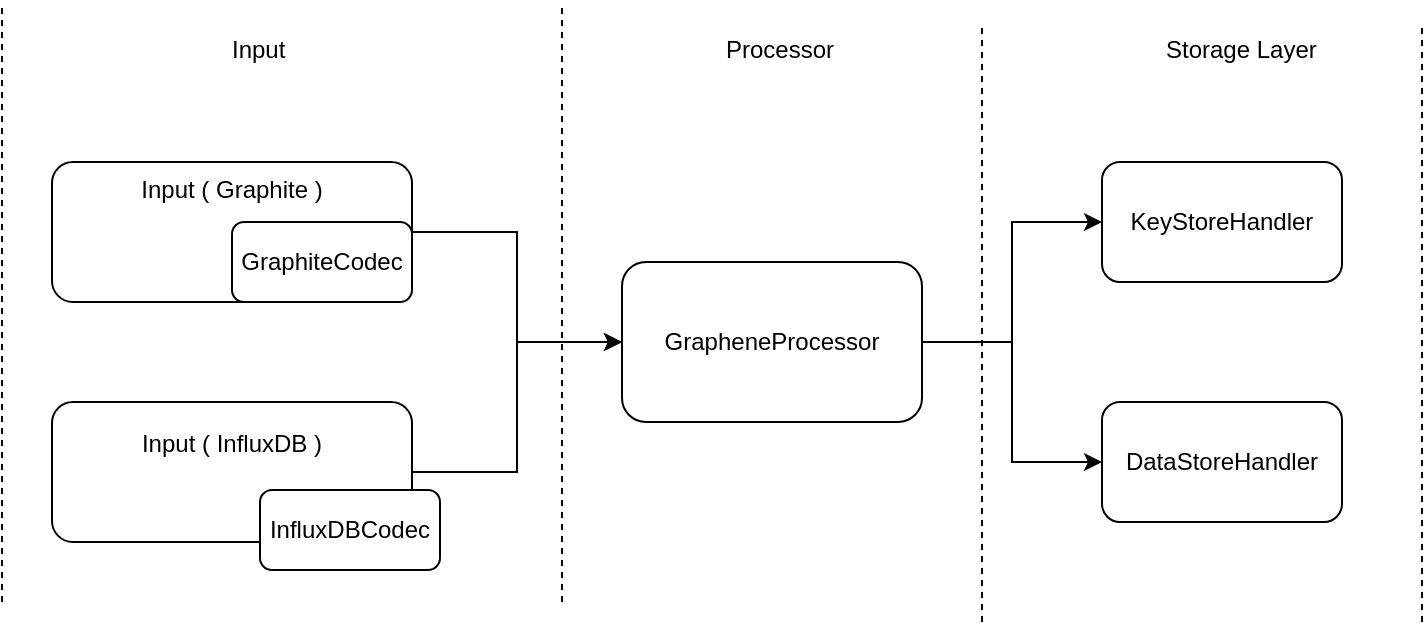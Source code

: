 <mxfile version="11.3.0" type="device" pages="1"><diagram id="wvHNQMgyaNsvq5nBhGJc" name="Page-1"><mxGraphModel dx="1412" dy="740" grid="1" gridSize="10" guides="1" tooltips="1" connect="1" arrows="1" fold="1" page="1" pageScale="1" pageWidth="827" pageHeight="1169" math="0" shadow="0"><root><mxCell id="0"/><mxCell id="1" parent="0"/><mxCell id="OJ5ypE09PdU5dUMvExMT-6" style="edgeStyle=orthogonalEdgeStyle;rounded=0;orthogonalLoop=1;jettySize=auto;html=1;" edge="1" parent="1" source="OJ5ypE09PdU5dUMvExMT-1" target="OJ5ypE09PdU5dUMvExMT-5"><mxGeometry relative="1" as="geometry"/></mxCell><mxCell id="OJ5ypE09PdU5dUMvExMT-1" value="Input ( Graphite )&lt;br&gt;&lt;br&gt;&lt;br&gt;&lt;br&gt;" style="rounded=1;whiteSpace=wrap;html=1;" vertex="1" parent="1"><mxGeometry x="115" y="200" width="180" height="70" as="geometry"/></mxCell><mxCell id="OJ5ypE09PdU5dUMvExMT-2" value="GraphiteCodec" style="rounded=1;whiteSpace=wrap;html=1;" vertex="1" parent="1"><mxGeometry x="205" y="230" width="90" height="40" as="geometry"/></mxCell><mxCell id="OJ5ypE09PdU5dUMvExMT-7" style="edgeStyle=orthogonalEdgeStyle;rounded=0;orthogonalLoop=1;jettySize=auto;html=1;entryX=0;entryY=0.5;entryDx=0;entryDy=0;" edge="1" parent="1" source="OJ5ypE09PdU5dUMvExMT-3" target="OJ5ypE09PdU5dUMvExMT-5"><mxGeometry relative="1" as="geometry"/></mxCell><mxCell id="OJ5ypE09PdU5dUMvExMT-3" value="Input ( InfluxDB )&lt;br&gt;&lt;br&gt;&lt;br&gt;" style="rounded=1;whiteSpace=wrap;html=1;" vertex="1" parent="1"><mxGeometry x="115" y="320" width="180" height="70" as="geometry"/></mxCell><mxCell id="OJ5ypE09PdU5dUMvExMT-4" value="InfluxDBCodec" style="rounded=1;whiteSpace=wrap;html=1;" vertex="1" parent="1"><mxGeometry x="219" y="364" width="90" height="40" as="geometry"/></mxCell><mxCell id="OJ5ypE09PdU5dUMvExMT-10" style="edgeStyle=orthogonalEdgeStyle;rounded=0;orthogonalLoop=1;jettySize=auto;html=1;entryX=0;entryY=0.5;entryDx=0;entryDy=0;" edge="1" parent="1" source="OJ5ypE09PdU5dUMvExMT-5" target="OJ5ypE09PdU5dUMvExMT-8"><mxGeometry relative="1" as="geometry"/></mxCell><mxCell id="OJ5ypE09PdU5dUMvExMT-11" style="edgeStyle=orthogonalEdgeStyle;rounded=0;orthogonalLoop=1;jettySize=auto;html=1;entryX=0;entryY=0.5;entryDx=0;entryDy=0;" edge="1" parent="1" source="OJ5ypE09PdU5dUMvExMT-5" target="OJ5ypE09PdU5dUMvExMT-9"><mxGeometry relative="1" as="geometry"/></mxCell><mxCell id="OJ5ypE09PdU5dUMvExMT-5" value="GrapheneProcessor" style="rounded=1;whiteSpace=wrap;html=1;" vertex="1" parent="1"><mxGeometry x="400" y="250" width="150" height="80" as="geometry"/></mxCell><mxCell id="OJ5ypE09PdU5dUMvExMT-8" value="KeyStoreHandler" style="rounded=1;whiteSpace=wrap;html=1;" vertex="1" parent="1"><mxGeometry x="640" y="200" width="120" height="60" as="geometry"/></mxCell><mxCell id="OJ5ypE09PdU5dUMvExMT-9" value="DataStoreHandler" style="rounded=1;whiteSpace=wrap;html=1;" vertex="1" parent="1"><mxGeometry x="640" y="320" width="120" height="60" as="geometry"/></mxCell><mxCell id="OJ5ypE09PdU5dUMvExMT-12" value="" style="endArrow=none;dashed=1;html=1;" edge="1" parent="1"><mxGeometry width="50" height="50" relative="1" as="geometry"><mxPoint x="90" y="420" as="sourcePoint"/><mxPoint x="90" y="120" as="targetPoint"/></mxGeometry></mxCell><mxCell id="OJ5ypE09PdU5dUMvExMT-13" value="" style="endArrow=none;dashed=1;html=1;" edge="1" parent="1"><mxGeometry width="50" height="50" relative="1" as="geometry"><mxPoint x="370" y="420" as="sourcePoint"/><mxPoint x="370" y="120" as="targetPoint"/></mxGeometry></mxCell><mxCell id="OJ5ypE09PdU5dUMvExMT-14" value="" style="endArrow=none;dashed=1;html=1;" edge="1" parent="1"><mxGeometry width="50" height="50" relative="1" as="geometry"><mxPoint x="580" y="430" as="sourcePoint"/><mxPoint x="580" y="130" as="targetPoint"/></mxGeometry></mxCell><mxCell id="OJ5ypE09PdU5dUMvExMT-15" value="" style="endArrow=none;dashed=1;html=1;" edge="1" parent="1"><mxGeometry width="50" height="50" relative="1" as="geometry"><mxPoint x="800" y="430" as="sourcePoint"/><mxPoint x="800" y="130" as="targetPoint"/></mxGeometry></mxCell><mxCell id="OJ5ypE09PdU5dUMvExMT-16" value="Input" style="text;html=1;resizable=0;points=[];autosize=1;align=left;verticalAlign=top;spacingTop=-4;" vertex="1" parent="1"><mxGeometry x="203" y="134" width="40" height="20" as="geometry"/></mxCell><mxCell id="OJ5ypE09PdU5dUMvExMT-17" value="Processor" style="text;html=1;resizable=0;points=[];autosize=1;align=left;verticalAlign=top;spacingTop=-4;" vertex="1" parent="1"><mxGeometry x="450" y="134" width="70" height="20" as="geometry"/></mxCell><mxCell id="OJ5ypE09PdU5dUMvExMT-18" value="Storage Layer" style="text;html=1;resizable=0;points=[];autosize=1;align=left;verticalAlign=top;spacingTop=-4;" vertex="1" parent="1"><mxGeometry x="670" y="134" width="90" height="20" as="geometry"/></mxCell></root></mxGraphModel></diagram></mxfile>